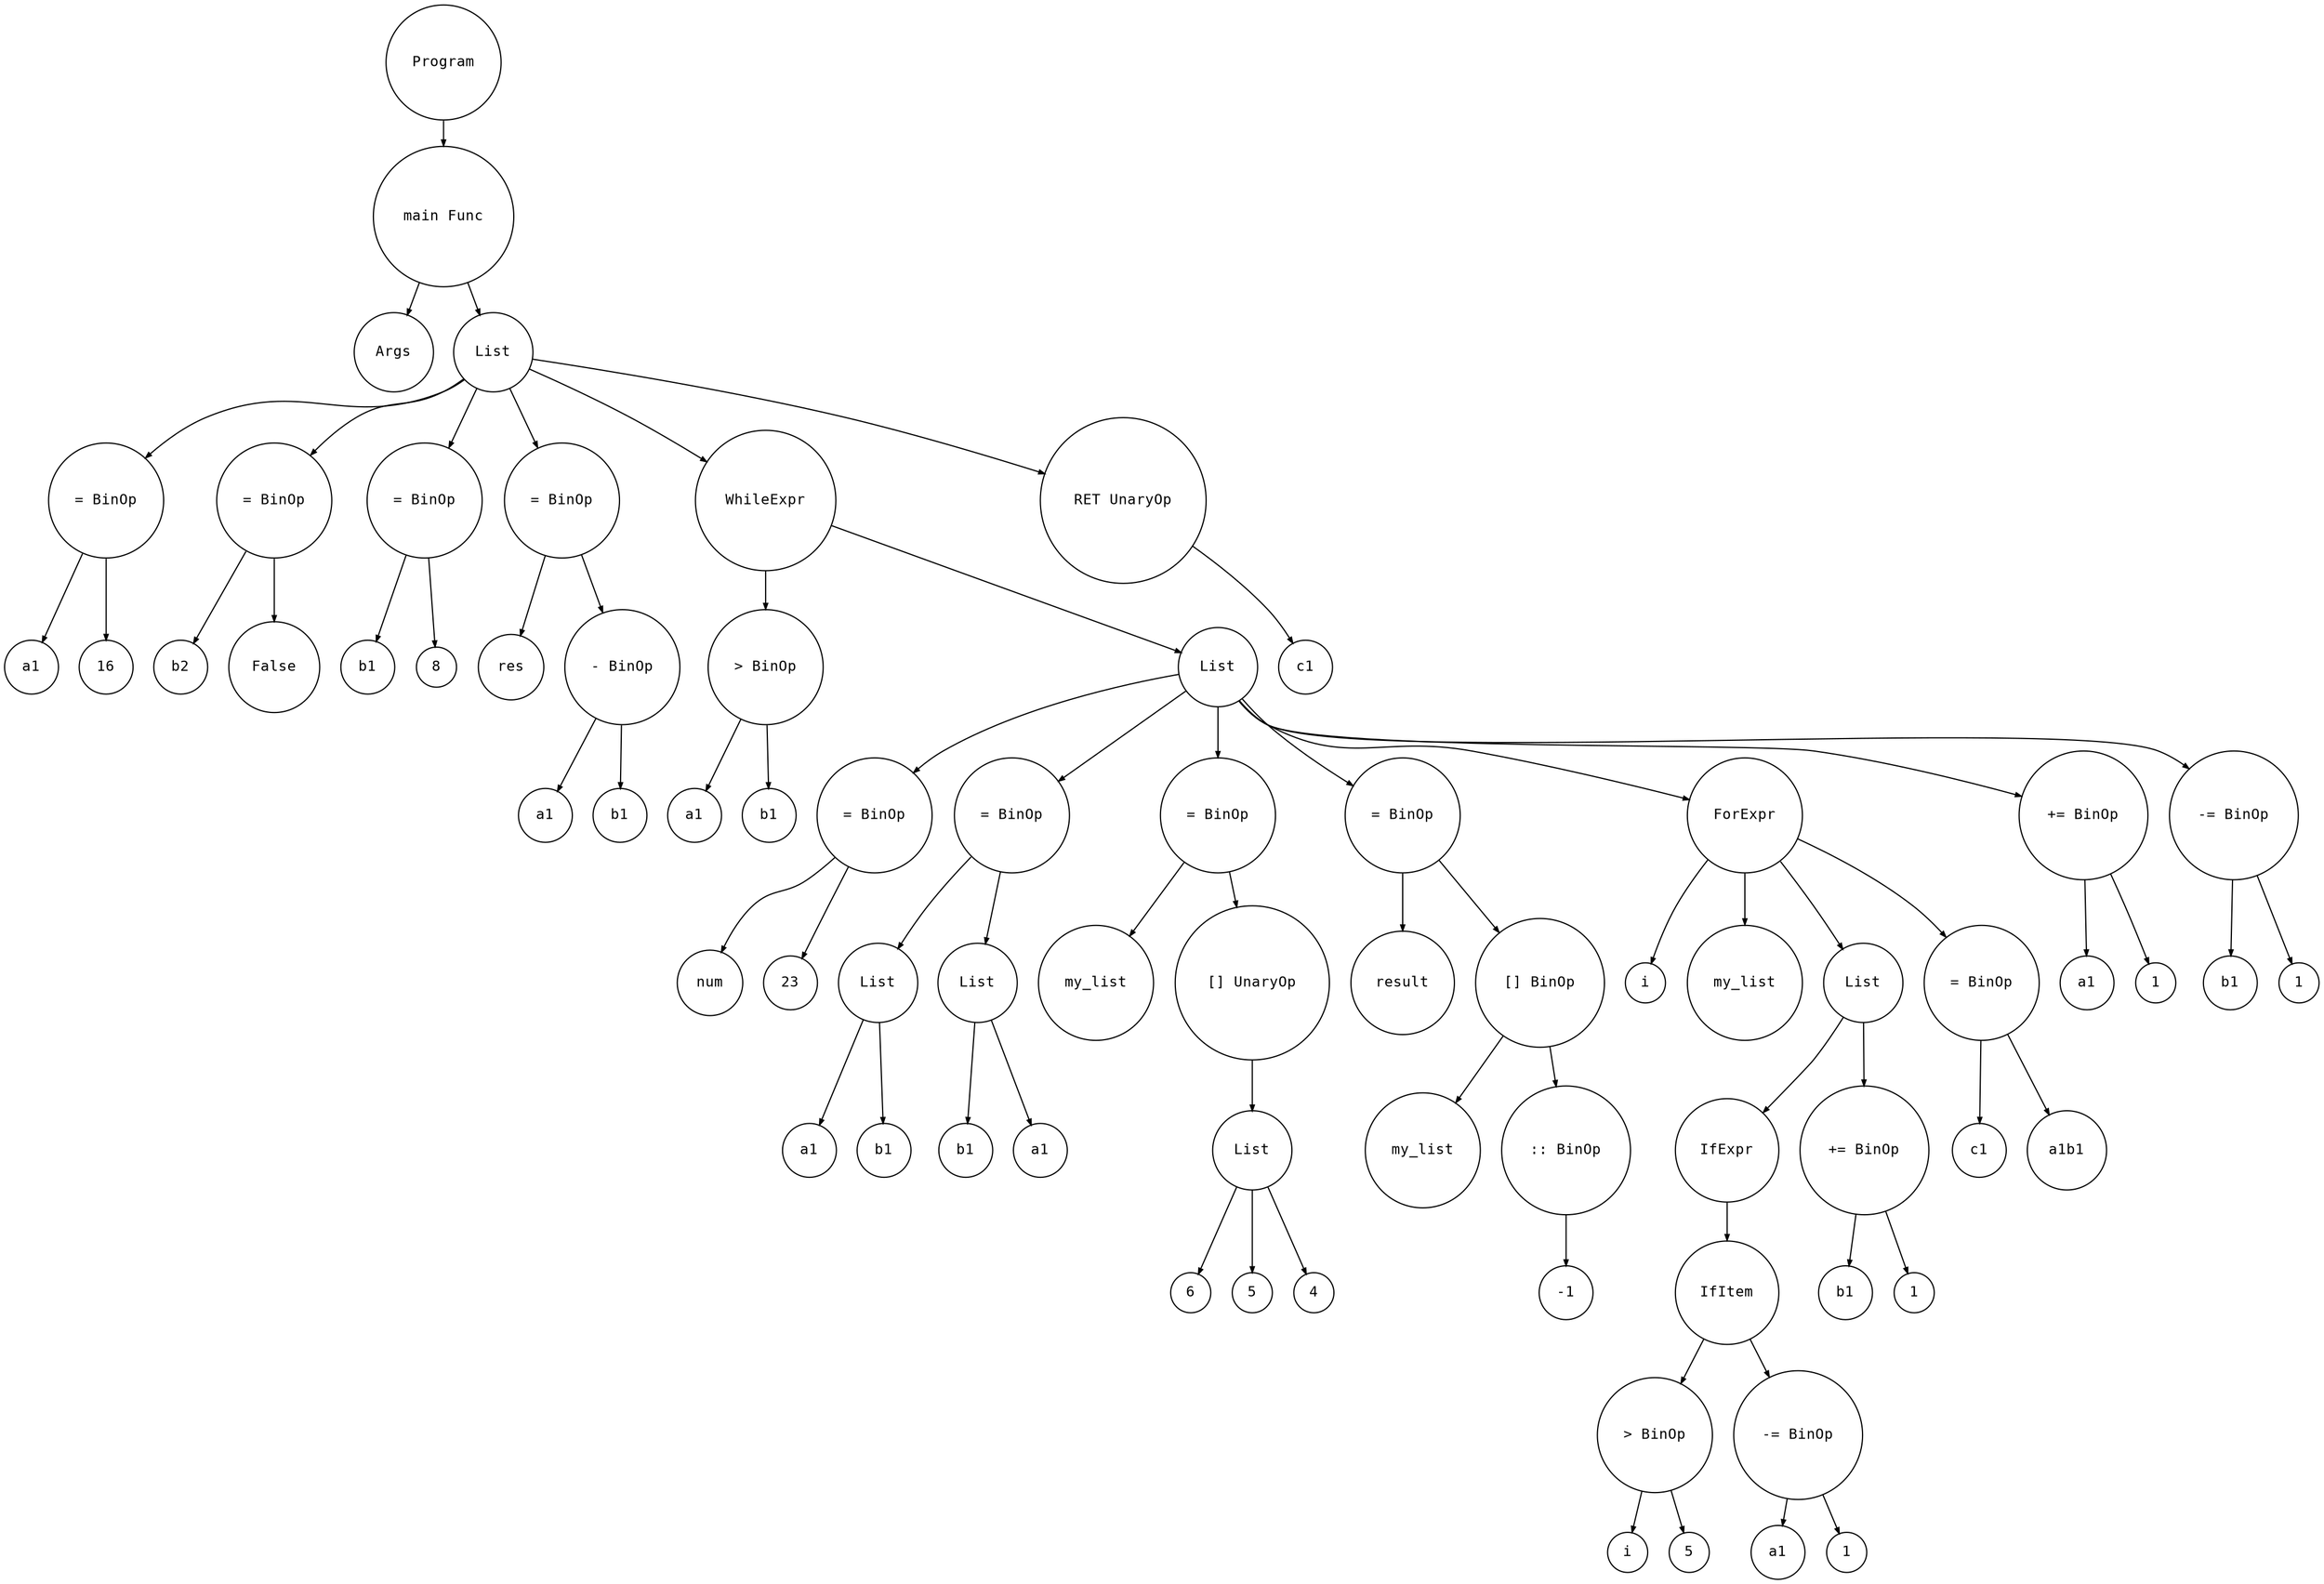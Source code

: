 digraph astgraph {
    node [shape=circle, fontsize=12, fontname="Courier", height=.1];
    ranksep=.3;
    edge [arrowsize=.5]
    node1 [label="main Func"]
    Program -> node1
    node2 [label="Args"]
    node1 -> node2
    node3 [label="List"]
    node1 -> node3
    node4 [label="= BinOp"]
    node3 -> node4
    node5 [label="a1"]
    node4 -> node5
    node6 [label="16"]
    node4 -> node6
    node7 [label="= BinOp"]
    node3 -> node7
    node8 [label="b2"]
    node7 -> node8
    node9 [label="False"]
    node7 -> node9
    node10 [label="= BinOp"]
    node3 -> node10
    node11 [label="b1"]
    node10 -> node11
    node12 [label="8"]
    node10 -> node12
    node13 [label="= BinOp"]
    node3 -> node13
    node14 [label="res"]
    node13 -> node14
    node15 [label="- BinOp"]
    node13 -> node15
    node16 [label="a1"]
    node15 -> node16
    node17 [label="b1"]
    node15 -> node17
    node18[label="WhileExpr"]
    node3 -> node18
    node19 [label="> BinOp"]
    node18 -> node19
    node20 [label="a1"]
    node19 -> node20
    node21 [label="b1"]
    node19 -> node21
    node22 [label="List"]
    node18 -> node22
    node23 [label="= BinOp"]
    node22 -> node23
    node24 [label="num"]
    node23 -> node24
    node25 [label="23"]
    node23 -> node25
    node26 [label="= BinOp"]
    node22 -> node26
    node27 [label="List"]
    node26 -> node27
    node28 [label="a1"]
    node27 -> node28
    node29 [label="b1"]
    node27 -> node29
    node30 [label="List"]
    node26 -> node30
    node31 [label="b1"]
    node30 -> node31
    node32 [label="a1"]
    node30 -> node32
    node33 [label="= BinOp"]
    node22 -> node33
    node34 [label="my_list"]
    node33 -> node34
    node35 [label="[] UnaryOp"]
    node33 -> node35
    node36 [label="List"]
    node35 -> node36
    node37 [label="6"]
    node36 -> node37
    node38 [label="5"]
    node36 -> node38
    node39 [label="4"]
    node36 -> node39
    node40 [label="= BinOp"]
    node22 -> node40
    node41 [label="result"]
    node40 -> node41
    node42 [label="[] BinOp"]
    node40 -> node42
    node43 [label="my_list"]
    node42 -> node43
    node44 [label=":: BinOp"]
    node42 -> node44
    node45 [label="-1"]
    node44 -> node45
    node46[label="ForExpr"]
    node22 -> node46
    node47 [label="i"]
    node46 -> node47
    node48 [label="my_list"]
    node46 -> node48
    node49 [label="List"]
    node46 -> node49
    node50 [label="IfExpr"]
    node49 -> node50
    node51 [label="IfItem"]
    node50 -> node51
    node52 [label="> BinOp"]
    node51 -> node52
    node53 [label="i"]
    node52 -> node53
    node54 [label="5"]
    node52 -> node54
    node55 [label="-= BinOp"]
    node51 -> node55
    node56 [label="a1"]
    node55 -> node56
    node57 [label="1"]
    node55 -> node57
    node58 [label="+= BinOp"]
    node49 -> node58
    node59 [label="b1"]
    node58 -> node59
    node60 [label="1"]
    node58 -> node60
    node61 [label="= BinOp"]
    node46 -> node61
    node62 [label="c1"]
    node61 -> node62
    node63 [label="a1b1"]
    node61 -> node63
    node64 [label="+= BinOp"]
    node22 -> node64
    node65 [label="a1"]
    node64 -> node65
    node66 [label="1"]
    node64 -> node66
    node67 [label="-= BinOp"]
    node22 -> node67
    node68 [label="b1"]
    node67 -> node68
    node69 [label="1"]
    node67 -> node69
    node70 [label="RET UnaryOp"]
    node3 -> node70
    node71 [label="c1"]
    node70 -> node71
}